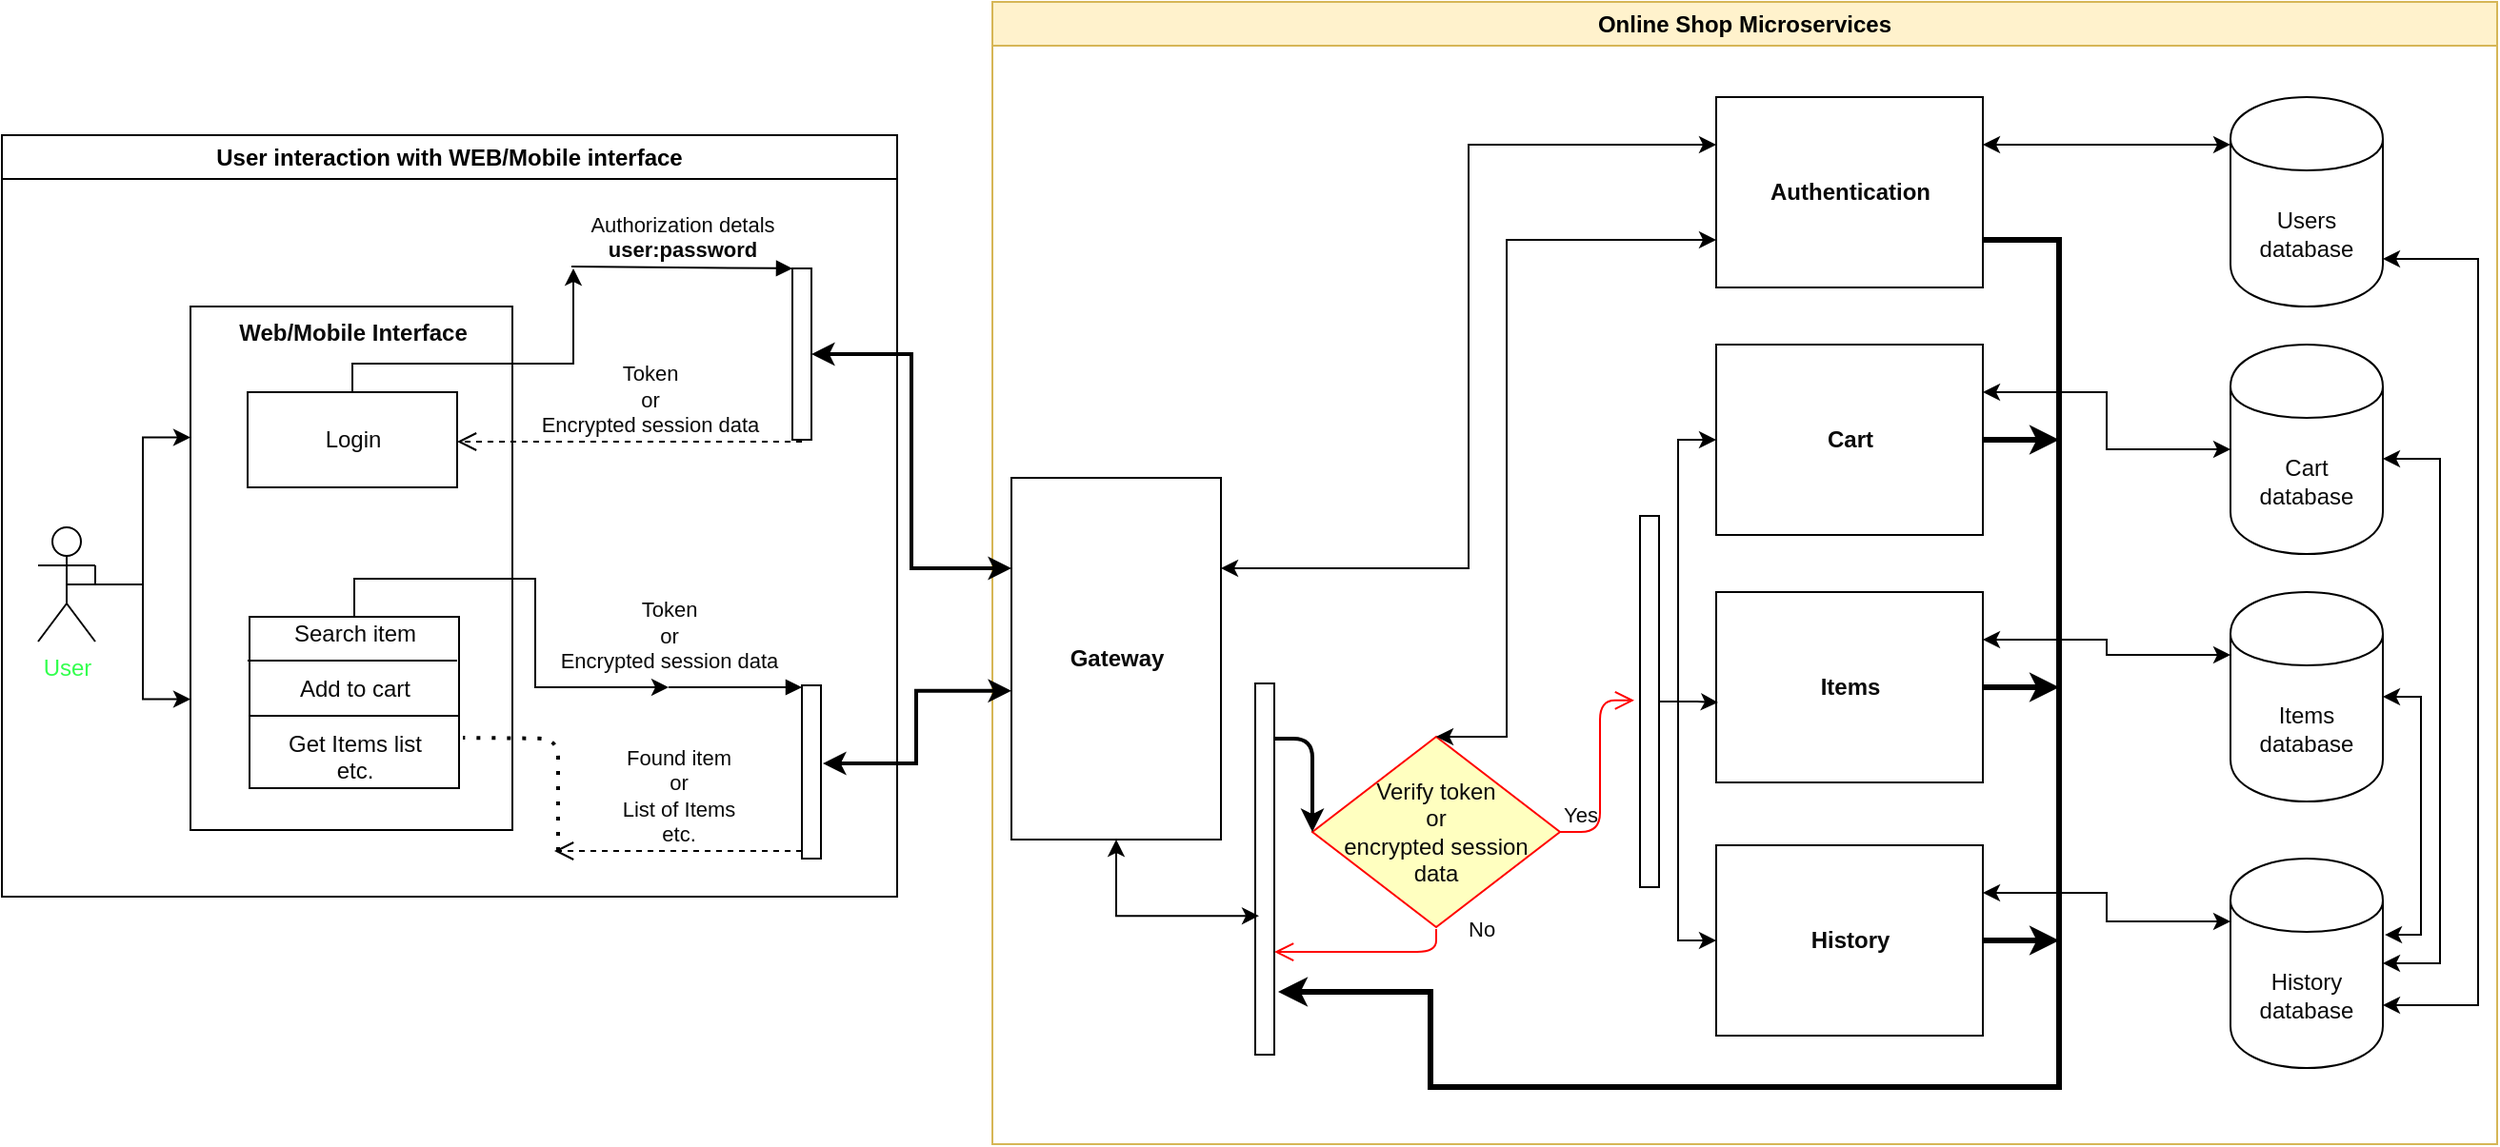 <mxfile version="13.3.9" type="google"><diagram name="Page-1" id="e7e014a7-5840-1c2e-5031-d8a46d1fe8dd"><mxGraphModel dx="2591" dy="762" grid="1" gridSize="10" guides="1" tooltips="1" connect="1" arrows="1" fold="1" page="1" pageScale="1" pageWidth="1169" pageHeight="826" background="#ffffff" math="0" shadow="0"><root><mxCell id="0"/><mxCell id="1" parent="0"/><mxCell id="2" value="User interaction with WEB/Mobile interface" style="swimlane;whiteSpace=wrap" parent="1" vertex="1"><mxGeometry x="-150" y="100" width="470" height="400" as="geometry"><mxRectangle x="40" y="90" width="80" height="23" as="alternateBounds"/></mxGeometry></mxCell><mxCell id="oTg7nnzsAs0vKzkJzbVz-72" style="edgeStyle=orthogonalEdgeStyle;rounded=0;orthogonalLoop=1;jettySize=auto;html=1;exitX=1;exitY=0.333;exitDx=0;exitDy=0;exitPerimeter=0;entryX=0;entryY=0.25;entryDx=0;entryDy=0;labelBackgroundColor=#0A0A0A;fontColor=#0A0A0A;" edge="1" parent="2" source="oTg7nnzsAs0vKzkJzbVz-46" target="oTg7nnzsAs0vKzkJzbVz-49"><mxGeometry relative="1" as="geometry"><Array as="points"><mxPoint x="49" y="236"/><mxPoint x="74" y="236"/><mxPoint x="74" y="159"/></Array></mxGeometry></mxCell><mxCell id="oTg7nnzsAs0vKzkJzbVz-73" style="edgeStyle=orthogonalEdgeStyle;rounded=0;orthogonalLoop=1;jettySize=auto;html=1;entryX=0;entryY=0.75;entryDx=0;entryDy=0;labelBackgroundColor=#0A0A0A;fontColor=#0A0A0A;exitX=0.5;exitY=0.5;exitDx=0;exitDy=0;exitPerimeter=0;" edge="1" parent="2" source="oTg7nnzsAs0vKzkJzbVz-46" target="oTg7nnzsAs0vKzkJzbVz-49"><mxGeometry relative="1" as="geometry"/></mxCell><mxCell id="oTg7nnzsAs0vKzkJzbVz-46" value="User" style="shape=umlActor;verticalLabelPosition=bottom;verticalAlign=top;html=1;fontColor=#33FF4E;align=center;" vertex="1" parent="2"><mxGeometry x="19" y="206" width="30" height="60" as="geometry"/></mxCell><mxCell id="oTg7nnzsAs0vKzkJzbVz-49" value="&lt;font color=&quot;#0a0a0a&quot;&gt;Web/Mobile Interface&lt;br&gt;&lt;br&gt;&lt;/font&gt;" style="html=1;fontColor=#33FF4E;align=center;verticalAlign=top;fontStyle=1" vertex="1" parent="2"><mxGeometry x="99" y="90" width="169" height="275" as="geometry"/></mxCell><mxCell id="oTg7nnzsAs0vKzkJzbVz-53" value="&lt;font color=&quot;#0a0a0a&quot;&gt;Login&lt;/font&gt;" style="html=1;fontColor=#33FF4E;align=center;" vertex="1" parent="2"><mxGeometry x="129" y="135" width="110" height="50" as="geometry"/></mxCell><mxCell id="oTg7nnzsAs0vKzkJzbVz-58" value="Search item&lt;br&gt;&lt;br&gt;Add to cart&lt;br&gt;&lt;br&gt;Get Items list&lt;br&gt;etc." style="html=1;align=center;fontColor=#0A0A0A;" vertex="1" parent="2"><mxGeometry x="130" y="253" width="110" height="90" as="geometry"/></mxCell><mxCell id="oTg7nnzsAs0vKzkJzbVz-60" value="" style="text;strokeColor=none;fillColor=none;align=left;verticalAlign=middle;spacingTop=-1;spacingLeft=4;spacingRight=4;rotatable=0;labelPosition=right;points=[];portConstraint=eastwest;fontColor=#0A0A0A;html=0;" vertex="1" parent="2"><mxGeometry x="138" y="285" width="20" height="14" as="geometry"/></mxCell><mxCell id="oTg7nnzsAs0vKzkJzbVz-59" value="" style="line;strokeWidth=1;fillColor=none;align=left;verticalAlign=middle;spacingTop=-1;spacingLeft=3;spacingRight=3;rotatable=0;labelPosition=right;points=[];portConstraint=eastwest;fontColor=#0A0A0A;html=0;" vertex="1" parent="2"><mxGeometry x="130" y="301" width="110" height="8" as="geometry"/></mxCell><mxCell id="oTg7nnzsAs0vKzkJzbVz-82" value="" style="html=1;points=[];perimeter=orthogonalPerimeter;fontColor=#0A0A0A;align=center;" vertex="1" parent="2"><mxGeometry x="420" y="289" width="10" height="91" as="geometry"/></mxCell><mxCell id="oTg7nnzsAs0vKzkJzbVz-83" value="Token&lt;br&gt;or&lt;br&gt;Encrypted session data" style="html=1;verticalAlign=bottom;endArrow=block;entryX=0;entryY=0;labelBackgroundColor=none;fontColor=#0A0A0A;" edge="1" parent="2"><mxGeometry x="-1" y="5" relative="1" as="geometry"><mxPoint x="350" y="290" as="sourcePoint"/><mxPoint x="420" y="290" as="targetPoint"/><mxPoint as="offset"/></mxGeometry></mxCell><mxCell id="oTg7nnzsAs0vKzkJzbVz-84" value="Found item&lt;br&gt;or&lt;br&gt;List of Items&lt;br&gt;etc." style="html=1;verticalAlign=bottom;endArrow=open;dashed=1;endSize=8;labelBackgroundColor=none;fontColor=#0A0A0A;" edge="1" parent="2"><mxGeometry relative="1" as="geometry"><mxPoint x="290" y="376" as="targetPoint"/><mxPoint x="420" y="376" as="sourcePoint"/></mxGeometry></mxCell><mxCell id="oTg7nnzsAs0vKzkJzbVz-45" value="Online Shop Microservices" style="swimlane;whiteSpace=wrap;fillColor=#fff2cc;strokeColor=#d6b656;fontStyle=1;align=center;" vertex="1" parent="1"><mxGeometry x="370" y="30" width="790" height="600" as="geometry"><mxRectangle x="40" y="90" width="80" height="23" as="alternateBounds"/></mxGeometry></mxCell><mxCell id="oTg7nnzsAs0vKzkJzbVz-97" value="Verify token&lt;br&gt;or&lt;br&gt;encrypted session&lt;br&gt;data" style="rhombus;whiteSpace=wrap;html=1;fillColor=#ffffc0;strokeColor=#ff0000;fontColor=#0A0A0A;align=center;" vertex="1" parent="oTg7nnzsAs0vKzkJzbVz-45"><mxGeometry x="168" y="386" width="130" height="100" as="geometry"/></mxCell><mxCell id="oTg7nnzsAs0vKzkJzbVz-100" value="" style="html=1;points=[];perimeter=orthogonalPerimeter;fontColor=#0A0A0A;align=center;" vertex="1" parent="oTg7nnzsAs0vKzkJzbVz-45"><mxGeometry x="138" y="358" width="10" height="195" as="geometry"/></mxCell><mxCell id="oTg7nnzsAs0vKzkJzbVz-99" value="No" style="edgeStyle=orthogonalEdgeStyle;html=1;align=left;verticalAlign=top;endArrow=open;endSize=8;strokeColor=#ff0000;labelBackgroundColor=none;fontColor=#0A0A0A;entryX=1;entryY=0.718;entryDx=0;entryDy=0;entryPerimeter=0;" edge="1" parent="oTg7nnzsAs0vKzkJzbVz-45"><mxGeometry x="-0.753" y="-29" relative="1" as="geometry"><mxPoint x="148" y="499.01" as="targetPoint"/><mxPoint x="233" y="487" as="sourcePoint"/><Array as="points"><mxPoint x="233" y="499"/></Array><mxPoint x="15" y="4" as="offset"/></mxGeometry></mxCell><mxCell id="oTg7nnzsAs0vKzkJzbVz-102" value="" style="endArrow=classic;html=1;labelBackgroundColor=#ffffff;strokeWidth=2;fontColor=#0A0A0A;exitX=1;exitY=0.149;exitDx=0;exitDy=0;exitPerimeter=0;entryX=0;entryY=0.5;entryDx=0;entryDy=0;" edge="1" parent="oTg7nnzsAs0vKzkJzbVz-45" source="oTg7nnzsAs0vKzkJzbVz-100" target="oTg7nnzsAs0vKzkJzbVz-97"><mxGeometry width="50" height="50" relative="1" as="geometry"><mxPoint x="288" y="393" as="sourcePoint"/><mxPoint x="338" y="343" as="targetPoint"/><Array as="points"><mxPoint x="168" y="387"/></Array></mxGeometry></mxCell><mxCell id="oTg7nnzsAs0vKzkJzbVz-134" style="edgeStyle=orthogonalEdgeStyle;rounded=0;orthogonalLoop=1;jettySize=auto;html=1;exitX=1;exitY=0.25;exitDx=0;exitDy=0;entryX=0;entryY=0.227;entryDx=0;entryDy=0;entryPerimeter=0;labelBackgroundColor=#ffffff;startArrow=classic;startFill=1;strokeWidth=1;fontColor=#0A0A0A;" edge="1" parent="oTg7nnzsAs0vKzkJzbVz-45" source="oTg7nnzsAs0vKzkJzbVz-103" target="oTg7nnzsAs0vKzkJzbVz-125"><mxGeometry relative="1" as="geometry"/></mxCell><mxCell id="oTg7nnzsAs0vKzkJzbVz-103" value="&lt;b&gt;Authentication&lt;/b&gt;" style="html=1;fontColor=#0A0A0A;align=center;" vertex="1" parent="oTg7nnzsAs0vKzkJzbVz-45"><mxGeometry x="380" y="50" width="140" height="100" as="geometry"/></mxCell><mxCell id="oTg7nnzsAs0vKzkJzbVz-133" style="edgeStyle=orthogonalEdgeStyle;rounded=0;orthogonalLoop=1;jettySize=auto;html=1;exitX=1;exitY=0.25;exitDx=0;exitDy=0;entryX=0;entryY=0.5;entryDx=0;entryDy=0;labelBackgroundColor=#ffffff;startArrow=classic;startFill=1;strokeWidth=1;fontColor=#0A0A0A;" edge="1" parent="oTg7nnzsAs0vKzkJzbVz-45" source="oTg7nnzsAs0vKzkJzbVz-104" target="oTg7nnzsAs0vKzkJzbVz-126"><mxGeometry relative="1" as="geometry"/></mxCell><mxCell id="oTg7nnzsAs0vKzkJzbVz-104" value="&lt;b&gt;Cart&lt;/b&gt;" style="html=1;fontColor=#0A0A0A;align=center;" vertex="1" parent="oTg7nnzsAs0vKzkJzbVz-45"><mxGeometry x="380" y="180" width="140" height="100" as="geometry"/></mxCell><mxCell id="oTg7nnzsAs0vKzkJzbVz-112" style="edgeStyle=orthogonalEdgeStyle;rounded=0;orthogonalLoop=1;jettySize=auto;html=1;exitX=1;exitY=0.25;exitDx=0;exitDy=0;entryX=0;entryY=0.25;entryDx=0;entryDy=0;labelBackgroundColor=#ffffff;startArrow=classic;startFill=1;strokeWidth=1;fontColor=#0A0A0A;" edge="1" parent="oTg7nnzsAs0vKzkJzbVz-45" source="oTg7nnzsAs0vKzkJzbVz-105" target="oTg7nnzsAs0vKzkJzbVz-103"><mxGeometry relative="1" as="geometry"/></mxCell><mxCell id="oTg7nnzsAs0vKzkJzbVz-114" style="edgeStyle=orthogonalEdgeStyle;rounded=0;orthogonalLoop=1;jettySize=auto;html=1;entryX=0.2;entryY=0.626;entryDx=0;entryDy=0;entryPerimeter=0;labelBackgroundColor=#ffffff;startArrow=classic;startFill=1;strokeWidth=1;fontColor=#0A0A0A;" edge="1" parent="oTg7nnzsAs0vKzkJzbVz-45" source="oTg7nnzsAs0vKzkJzbVz-105" target="oTg7nnzsAs0vKzkJzbVz-100"><mxGeometry relative="1" as="geometry"><Array as="points"><mxPoint x="65" y="480"/></Array></mxGeometry></mxCell><mxCell id="oTg7nnzsAs0vKzkJzbVz-105" value="&lt;b&gt;Gateway&lt;/b&gt;" style="html=1;fontColor=#0A0A0A;align=center;" vertex="1" parent="oTg7nnzsAs0vKzkJzbVz-45"><mxGeometry x="10" y="250" width="110" height="190" as="geometry"/></mxCell><mxCell id="oTg7nnzsAs0vKzkJzbVz-98" value="Yes" style="edgeStyle=orthogonalEdgeStyle;html=1;align=left;verticalAlign=bottom;endArrow=open;endSize=8;strokeColor=#ff0000;labelBackgroundColor=none;fontColor=#0A0A0A;entryX=-0.3;entryY=0.497;entryDx=0;entryDy=0;entryPerimeter=0;" edge="1" source="oTg7nnzsAs0vKzkJzbVz-97" parent="oTg7nnzsAs0vKzkJzbVz-45" target="oTg7nnzsAs0vKzkJzbVz-118"><mxGeometry x="-1" relative="1" as="geometry"><mxPoint x="323" y="340" as="targetPoint"/></mxGeometry></mxCell><mxCell id="oTg7nnzsAs0vKzkJzbVz-135" style="edgeStyle=orthogonalEdgeStyle;rounded=0;orthogonalLoop=1;jettySize=auto;html=1;exitX=1;exitY=0.25;exitDx=0;exitDy=0;entryX=0;entryY=0.3;entryDx=0;entryDy=0;labelBackgroundColor=#ffffff;startArrow=classic;startFill=1;strokeWidth=1;fontColor=#0A0A0A;" edge="1" parent="oTg7nnzsAs0vKzkJzbVz-45" source="oTg7nnzsAs0vKzkJzbVz-116" target="oTg7nnzsAs0vKzkJzbVz-127"><mxGeometry relative="1" as="geometry"/></mxCell><mxCell id="oTg7nnzsAs0vKzkJzbVz-116" value="&lt;b&gt;Items&lt;/b&gt;" style="html=1;fontColor=#0A0A0A;align=center;" vertex="1" parent="oTg7nnzsAs0vKzkJzbVz-45"><mxGeometry x="380" y="310" width="140" height="100" as="geometry"/></mxCell><mxCell id="oTg7nnzsAs0vKzkJzbVz-136" style="edgeStyle=orthogonalEdgeStyle;rounded=0;orthogonalLoop=1;jettySize=auto;html=1;exitX=1;exitY=0.25;exitDx=0;exitDy=0;entryX=0;entryY=0.3;entryDx=0;entryDy=0;labelBackgroundColor=#ffffff;startArrow=classic;startFill=1;strokeWidth=1;fontColor=#0A0A0A;" edge="1" parent="oTg7nnzsAs0vKzkJzbVz-45" source="oTg7nnzsAs0vKzkJzbVz-117" target="oTg7nnzsAs0vKzkJzbVz-128"><mxGeometry relative="1" as="geometry"/></mxCell><mxCell id="oTg7nnzsAs0vKzkJzbVz-117" value="&lt;b&gt;History&lt;/b&gt;" style="html=1;fontColor=#0A0A0A;align=center;" vertex="1" parent="oTg7nnzsAs0vKzkJzbVz-45"><mxGeometry x="380" y="443" width="140" height="100" as="geometry"/></mxCell><mxCell id="oTg7nnzsAs0vKzkJzbVz-119" style="edgeStyle=orthogonalEdgeStyle;rounded=0;orthogonalLoop=1;jettySize=auto;html=1;entryX=0;entryY=0.5;entryDx=0;entryDy=0;labelBackgroundColor=#ffffff;startArrow=none;startFill=0;strokeWidth=1;fontColor=#0A0A0A;" edge="1" parent="oTg7nnzsAs0vKzkJzbVz-45" source="oTg7nnzsAs0vKzkJzbVz-118" target="oTg7nnzsAs0vKzkJzbVz-104"><mxGeometry relative="1" as="geometry"><Array as="points"><mxPoint x="360" y="368"/><mxPoint x="360" y="230"/></Array></mxGeometry></mxCell><mxCell id="oTg7nnzsAs0vKzkJzbVz-120" style="edgeStyle=orthogonalEdgeStyle;rounded=0;orthogonalLoop=1;jettySize=auto;html=1;entryX=0;entryY=0.5;entryDx=0;entryDy=0;labelBackgroundColor=#ffffff;startArrow=none;startFill=0;strokeWidth=1;fontColor=#0A0A0A;" edge="1" parent="oTg7nnzsAs0vKzkJzbVz-45" source="oTg7nnzsAs0vKzkJzbVz-118" target="oTg7nnzsAs0vKzkJzbVz-117"><mxGeometry relative="1" as="geometry"><Array as="points"><mxPoint x="360" y="368"/><mxPoint x="360" y="493"/></Array></mxGeometry></mxCell><mxCell id="oTg7nnzsAs0vKzkJzbVz-122" style="edgeStyle=orthogonalEdgeStyle;rounded=0;orthogonalLoop=1;jettySize=auto;html=1;entryX=0.007;entryY=0.58;entryDx=0;entryDy=0;entryPerimeter=0;labelBackgroundColor=#ffffff;startArrow=none;startFill=0;strokeWidth=1;fontColor=#0A0A0A;" edge="1" parent="oTg7nnzsAs0vKzkJzbVz-45" source="oTg7nnzsAs0vKzkJzbVz-118" target="oTg7nnzsAs0vKzkJzbVz-116"><mxGeometry relative="1" as="geometry"/></mxCell><mxCell id="oTg7nnzsAs0vKzkJzbVz-118" value="" style="html=1;points=[];perimeter=orthogonalPerimeter;fontColor=#0A0A0A;align=center;" vertex="1" parent="oTg7nnzsAs0vKzkJzbVz-45"><mxGeometry x="340" y="270" width="10" height="195" as="geometry"/></mxCell><mxCell id="oTg7nnzsAs0vKzkJzbVz-115" style="edgeStyle=orthogonalEdgeStyle;rounded=0;orthogonalLoop=1;jettySize=auto;html=1;exitX=0.5;exitY=0;exitDx=0;exitDy=0;labelBackgroundColor=#ffffff;startArrow=classic;startFill=1;strokeWidth=1;fontColor=#0A0A0A;entryX=0;entryY=0.75;entryDx=0;entryDy=0;" edge="1" parent="oTg7nnzsAs0vKzkJzbVz-45" source="oTg7nnzsAs0vKzkJzbVz-97" target="oTg7nnzsAs0vKzkJzbVz-103"><mxGeometry relative="1" as="geometry"><mxPoint x="250" y="300" as="targetPoint"/><Array as="points"><mxPoint x="270" y="386"/><mxPoint x="270" y="125"/></Array></mxGeometry></mxCell><mxCell id="oTg7nnzsAs0vKzkJzbVz-130" style="edgeStyle=orthogonalEdgeStyle;rounded=0;orthogonalLoop=1;jettySize=auto;html=1;entryX=1;entryY=0.7;entryDx=0;entryDy=0;labelBackgroundColor=#ffffff;startArrow=classic;startFill=1;strokeWidth=1;fontColor=#0A0A0A;" edge="1" parent="oTg7nnzsAs0vKzkJzbVz-45" source="oTg7nnzsAs0vKzkJzbVz-125" target="oTg7nnzsAs0vKzkJzbVz-128"><mxGeometry relative="1" as="geometry"><Array as="points"><mxPoint x="780" y="135"/><mxPoint x="780" y="527"/></Array></mxGeometry></mxCell><mxCell id="oTg7nnzsAs0vKzkJzbVz-125" value="Users database" style="shape=cylinder;whiteSpace=wrap;html=1;boundedLbl=1;backgroundOutline=1;fontColor=#0A0A0A;align=center;" vertex="1" parent="oTg7nnzsAs0vKzkJzbVz-45"><mxGeometry x="650" y="50" width="80" height="110" as="geometry"/></mxCell><mxCell id="oTg7nnzsAs0vKzkJzbVz-142" style="edgeStyle=orthogonalEdgeStyle;rounded=0;orthogonalLoop=1;jettySize=auto;html=1;entryX=1;entryY=0.5;entryDx=0;entryDy=0;labelBackgroundColor=#ffffff;startArrow=classic;startFill=1;strokeWidth=1;fontColor=#0A0A0A;" edge="1" parent="oTg7nnzsAs0vKzkJzbVz-45" source="oTg7nnzsAs0vKzkJzbVz-126" target="oTg7nnzsAs0vKzkJzbVz-128"><mxGeometry relative="1" as="geometry"><Array as="points"><mxPoint x="760" y="240"/><mxPoint x="760" y="505"/></Array></mxGeometry></mxCell><mxCell id="oTg7nnzsAs0vKzkJzbVz-126" value="Cart&lt;br&gt;database" style="shape=cylinder;whiteSpace=wrap;html=1;boundedLbl=1;backgroundOutline=1;fontColor=#0A0A0A;align=center;" vertex="1" parent="oTg7nnzsAs0vKzkJzbVz-45"><mxGeometry x="650" y="180" width="80" height="110" as="geometry"/></mxCell><mxCell id="oTg7nnzsAs0vKzkJzbVz-141" style="edgeStyle=orthogonalEdgeStyle;rounded=0;orthogonalLoop=1;jettySize=auto;html=1;entryX=1.013;entryY=0.364;entryDx=0;entryDy=0;entryPerimeter=0;labelBackgroundColor=#ffffff;startArrow=classic;startFill=1;strokeWidth=1;fontColor=#0A0A0A;" edge="1" parent="oTg7nnzsAs0vKzkJzbVz-45" source="oTg7nnzsAs0vKzkJzbVz-127" target="oTg7nnzsAs0vKzkJzbVz-128"><mxGeometry relative="1" as="geometry"><Array as="points"><mxPoint x="750" y="365"/><mxPoint x="750" y="490"/></Array></mxGeometry></mxCell><mxCell id="oTg7nnzsAs0vKzkJzbVz-127" value="Items&lt;br&gt;database" style="shape=cylinder;whiteSpace=wrap;html=1;boundedLbl=1;backgroundOutline=1;fontColor=#0A0A0A;align=center;" vertex="1" parent="oTg7nnzsAs0vKzkJzbVz-45"><mxGeometry x="650" y="310" width="80" height="110" as="geometry"/></mxCell><mxCell id="oTg7nnzsAs0vKzkJzbVz-128" value="History&lt;br&gt;database" style="shape=cylinder;whiteSpace=wrap;html=1;boundedLbl=1;backgroundOutline=1;fontColor=#0A0A0A;align=center;" vertex="1" parent="oTg7nnzsAs0vKzkJzbVz-45"><mxGeometry x="650" y="450" width="80" height="110" as="geometry"/></mxCell><mxCell id="oTg7nnzsAs0vKzkJzbVz-64" value="" style="line;strokeWidth=1;fillColor=none;align=left;verticalAlign=middle;spacingTop=-1;spacingLeft=3;spacingRight=3;rotatable=0;labelPosition=right;points=[];portConstraint=eastwest;fontColor=#0A0A0A;html=0;" vertex="1" parent="1"><mxGeometry x="-21" y="372" width="110" height="8" as="geometry"/></mxCell><mxCell id="oTg7nnzsAs0vKzkJzbVz-108" style="edgeStyle=orthogonalEdgeStyle;rounded=0;orthogonalLoop=1;jettySize=auto;html=1;entryX=0;entryY=0.25;entryDx=0;entryDy=0;labelBackgroundColor=#ffffff;startArrow=classic;startFill=1;strokeWidth=2;fontColor=#0A0A0A;" edge="1" parent="1" source="oTg7nnzsAs0vKzkJzbVz-77" target="oTg7nnzsAs0vKzkJzbVz-105"><mxGeometry relative="1" as="geometry"/></mxCell><mxCell id="oTg7nnzsAs0vKzkJzbVz-77" value="" style="html=1;points=[];perimeter=orthogonalPerimeter;fontColor=#0A0A0A;align=center;" vertex="1" parent="1"><mxGeometry x="265" y="170" width="10" height="90" as="geometry"/></mxCell><mxCell id="oTg7nnzsAs0vKzkJzbVz-78" value="Authorization detals&lt;br&gt;&lt;b&gt;user:password&lt;/b&gt;" style="html=1;verticalAlign=bottom;endArrow=block;entryX=0;entryY=0;labelBackgroundColor=none;fontColor=#0A0A0A;" edge="1" target="oTg7nnzsAs0vKzkJzbVz-77" parent="1"><mxGeometry relative="1" as="geometry"><mxPoint x="149" y="169" as="sourcePoint"/></mxGeometry></mxCell><mxCell id="oTg7nnzsAs0vKzkJzbVz-79" value="Token&lt;br&gt;or&lt;br&gt;Encrypted session data" style="html=1;verticalAlign=bottom;endArrow=open;dashed=1;endSize=8;labelBackgroundColor=none;fontColor=#0A0A0A;entryX=1;entryY=0.5;entryDx=0;entryDy=0;" edge="1" parent="1"><mxGeometry x="-0.116" relative="1" as="geometry"><mxPoint x="89" y="261" as="targetPoint"/><mxPoint x="270" y="261" as="sourcePoint"/><mxPoint as="offset"/></mxGeometry></mxCell><mxCell id="oTg7nnzsAs0vKzkJzbVz-81" style="edgeStyle=orthogonalEdgeStyle;rounded=0;orthogonalLoop=1;jettySize=auto;html=1;exitX=0.5;exitY=0;exitDx=0;exitDy=0;labelBackgroundColor=none;fontColor=#0A0A0A;" edge="1" parent="1" source="oTg7nnzsAs0vKzkJzbVz-53"><mxGeometry relative="1" as="geometry"><mxPoint x="150" y="170" as="targetPoint"/><Array as="points"><mxPoint x="34" y="220"/><mxPoint x="150" y="220"/></Array></mxGeometry></mxCell><mxCell id="oTg7nnzsAs0vKzkJzbVz-87" style="edgeStyle=orthogonalEdgeStyle;rounded=0;orthogonalLoop=1;jettySize=auto;html=1;exitX=0.5;exitY=0;exitDx=0;exitDy=0;labelBackgroundColor=none;fontColor=#0A0A0A;" edge="1" parent="1" source="oTg7nnzsAs0vKzkJzbVz-58"><mxGeometry relative="1" as="geometry"><mxPoint x="200" y="390" as="targetPoint"/><Array as="points"><mxPoint x="35" y="333"/><mxPoint x="130" y="333"/><mxPoint x="130" y="390"/></Array></mxGeometry></mxCell><mxCell id="oTg7nnzsAs0vKzkJzbVz-95" value="" style="endArrow=none;dashed=1;html=1;dashPattern=1 3;strokeWidth=2;labelBackgroundColor=none;fontColor=#0A0A0A;entryX=1;entryY=0.75;entryDx=0;entryDy=0;" edge="1" parent="1"><mxGeometry width="50" height="50" relative="1" as="geometry"><mxPoint x="142" y="476" as="sourcePoint"/><mxPoint x="92" y="416.5" as="targetPoint"/><Array as="points"><mxPoint x="142" y="417"/></Array></mxGeometry></mxCell><mxCell id="oTg7nnzsAs0vKzkJzbVz-101" style="edgeStyle=orthogonalEdgeStyle;orthogonalLoop=1;jettySize=auto;html=1;entryX=1.1;entryY=0.451;entryDx=0;entryDy=0;entryPerimeter=0;labelBackgroundColor=#ffffff;fontColor=#0A0A0A;rounded=0;startArrow=classic;startFill=1;strokeWidth=2;exitX=0;exitY=0.589;exitDx=0;exitDy=0;exitPerimeter=0;" edge="1" parent="1" source="oTg7nnzsAs0vKzkJzbVz-105" target="oTg7nnzsAs0vKzkJzbVz-82"><mxGeometry relative="1" as="geometry"><mxPoint x="350" y="390" as="sourcePoint"/><Array as="points"><mxPoint x="330" y="392"/><mxPoint x="330" y="430"/></Array></mxGeometry></mxCell><mxCell id="oTg7nnzsAs0vKzkJzbVz-137" style="edgeStyle=orthogonalEdgeStyle;rounded=0;orthogonalLoop=1;jettySize=auto;html=1;exitX=1;exitY=0.75;exitDx=0;exitDy=0;labelBackgroundColor=#ffffff;startArrow=none;startFill=0;strokeWidth=3;fontColor=#0A0A0A;" edge="1" parent="1" source="oTg7nnzsAs0vKzkJzbVz-103"><mxGeometry relative="1" as="geometry"><mxPoint x="520" y="550" as="targetPoint"/><Array as="points"><mxPoint x="930" y="155"/><mxPoint x="930" y="600"/><mxPoint x="600" y="600"/><mxPoint x="600" y="550"/></Array></mxGeometry></mxCell><mxCell id="oTg7nnzsAs0vKzkJzbVz-138" style="edgeStyle=orthogonalEdgeStyle;rounded=0;orthogonalLoop=1;jettySize=auto;html=1;labelBackgroundColor=#ffffff;startArrow=none;startFill=0;strokeWidth=3;fontColor=#0A0A0A;" edge="1" parent="1" source="oTg7nnzsAs0vKzkJzbVz-104"><mxGeometry relative="1" as="geometry"><mxPoint x="930" y="260" as="targetPoint"/></mxGeometry></mxCell><mxCell id="oTg7nnzsAs0vKzkJzbVz-139" style="edgeStyle=orthogonalEdgeStyle;rounded=0;orthogonalLoop=1;jettySize=auto;html=1;labelBackgroundColor=#ffffff;startArrow=none;startFill=0;strokeWidth=3;fontColor=#0A0A0A;" edge="1" parent="1" source="oTg7nnzsAs0vKzkJzbVz-116"><mxGeometry relative="1" as="geometry"><mxPoint x="930" y="390" as="targetPoint"/></mxGeometry></mxCell><mxCell id="oTg7nnzsAs0vKzkJzbVz-140" style="edgeStyle=orthogonalEdgeStyle;rounded=0;orthogonalLoop=1;jettySize=auto;html=1;labelBackgroundColor=#ffffff;startArrow=none;startFill=0;strokeWidth=3;fontColor=#0A0A0A;" edge="1" parent="1" source="oTg7nnzsAs0vKzkJzbVz-117"><mxGeometry relative="1" as="geometry"><mxPoint x="930" y="523" as="targetPoint"/></mxGeometry></mxCell></root></mxGraphModel></diagram></mxfile>
